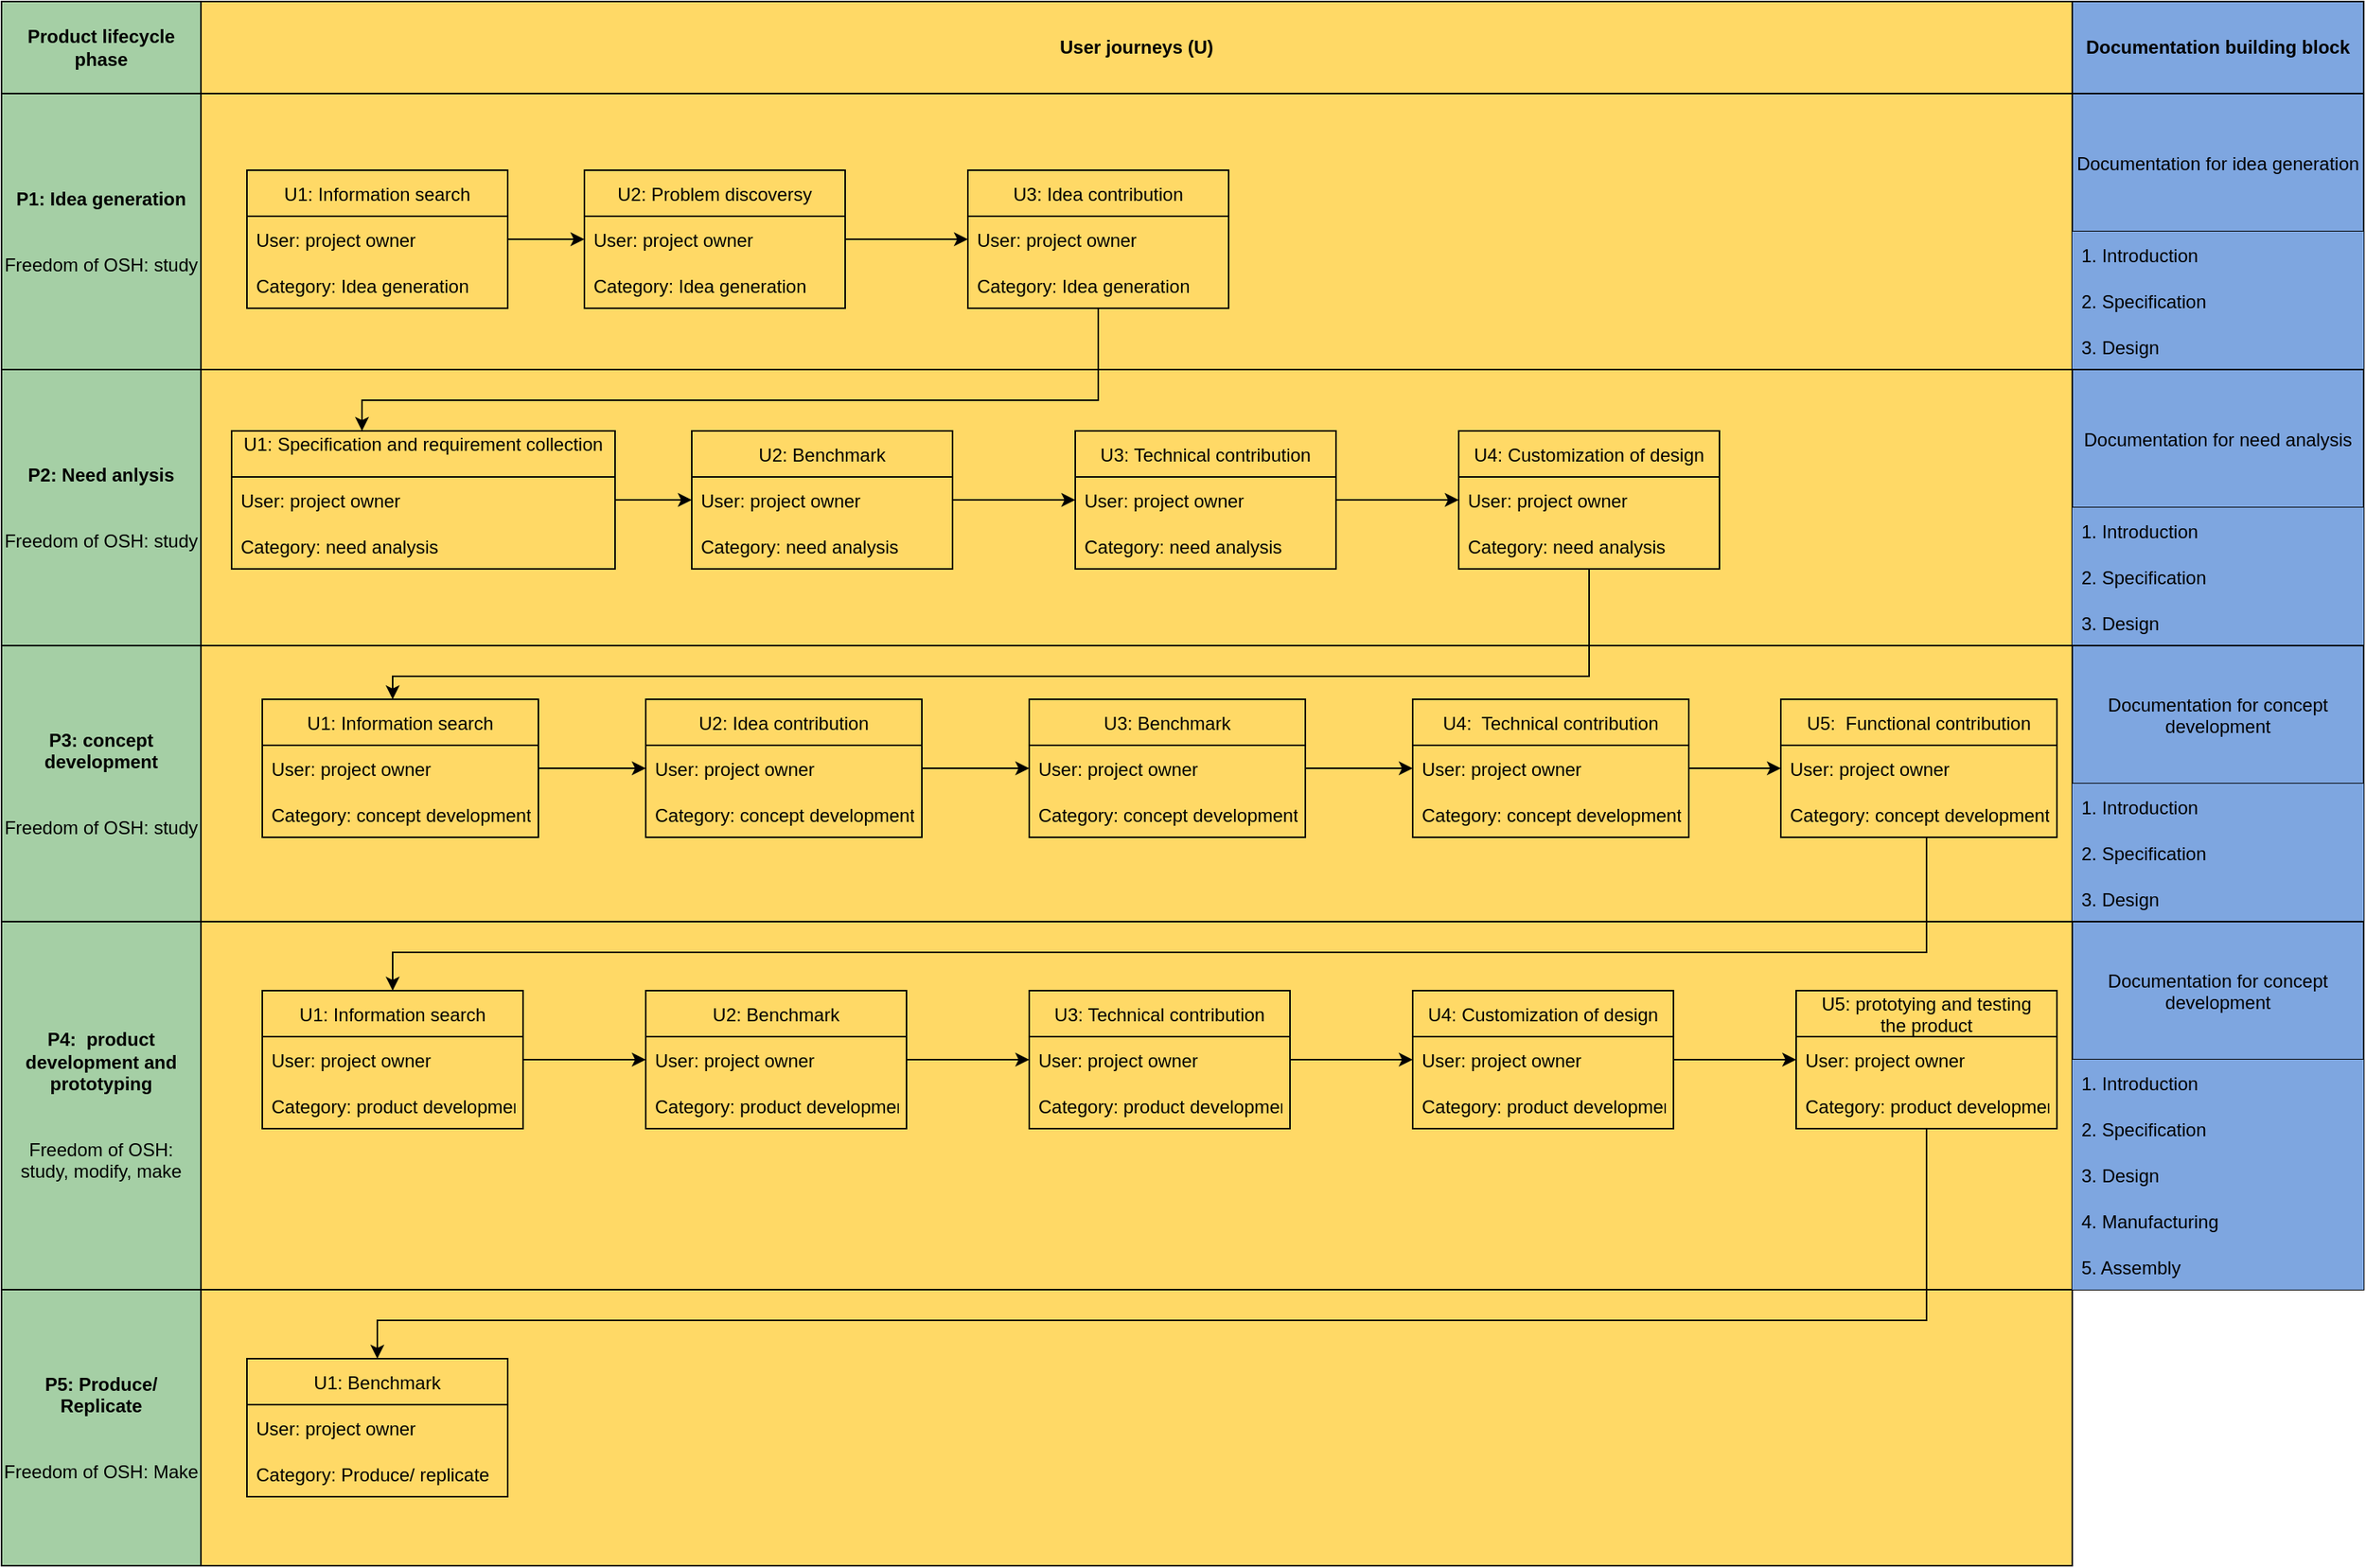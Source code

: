 <mxfile version="15.3.8" type="github">
  <diagram id="PqBIYU05dPy_sP4pm3ZJ" name="Page-1">
    <mxGraphModel dx="988" dy="543" grid="1" gridSize="10" guides="1" tooltips="1" connect="1" arrows="1" fold="1" page="1" pageScale="1" pageWidth="827" pageHeight="1169" math="0" shadow="0">
      <root>
        <mxCell id="0" />
        <mxCell id="1" parent="0" />
        <mxCell id="xGW7fza09lIFAX_tL9IV-149" value="" style="rounded=0;whiteSpace=wrap;html=1;fillColor=#FFD966;" vertex="1" parent="1">
          <mxGeometry x="230" y="880" width="1220" height="180" as="geometry" />
        </mxCell>
        <mxCell id="xGW7fza09lIFAX_tL9IV-121" value="" style="rounded=0;whiteSpace=wrap;html=1;fillColor=#FFD966;" vertex="1" parent="1">
          <mxGeometry x="230" y="640" width="1220" height="240" as="geometry" />
        </mxCell>
        <mxCell id="xGW7fza09lIFAX_tL9IV-95" value="" style="rounded=0;whiteSpace=wrap;html=1;fillColor=#FFD966;" vertex="1" parent="1">
          <mxGeometry x="230" y="460" width="1220" height="180" as="geometry" />
        </mxCell>
        <mxCell id="xGW7fza09lIFAX_tL9IV-64" value="" style="rounded=0;whiteSpace=wrap;html=1;fillColor=#FFD966;" vertex="1" parent="1">
          <mxGeometry x="230" y="280" width="1220" height="180" as="geometry" />
        </mxCell>
        <mxCell id="xGW7fza09lIFAX_tL9IV-52" value="" style="rounded=0;whiteSpace=wrap;html=1;fillColor=#FFD966;" vertex="1" parent="1">
          <mxGeometry x="230" y="100" width="1220" height="180" as="geometry" />
        </mxCell>
        <mxCell id="xGW7fza09lIFAX_tL9IV-37" value="&lt;div&gt;&lt;b&gt;P1: Idea generation&lt;/b&gt;&lt;/div&gt;&lt;div&gt;&lt;br&gt;&lt;/div&gt;&lt;div&gt;&lt;br&gt;&lt;/div&gt;&lt;div&gt;Freedom of OSH: study&lt;br&gt;&lt;/div&gt;" style="rounded=0;whiteSpace=wrap;html=1;fillColor=#A5CFA5;" vertex="1" parent="1">
          <mxGeometry x="100" y="100" width="130" height="180" as="geometry" />
        </mxCell>
        <mxCell id="xGW7fza09lIFAX_tL9IV-38" value="U1: Information search" style="swimlane;fontStyle=0;childLayout=stackLayout;horizontal=1;startSize=30;horizontalStack=0;resizeParent=1;resizeParentMax=0;resizeLast=0;collapsible=1;marginBottom=0;fillColor=#FFD966;" vertex="1" parent="1">
          <mxGeometry x="260" y="150" width="170" height="90" as="geometry" />
        </mxCell>
        <mxCell id="xGW7fza09lIFAX_tL9IV-39" value="User: project owner" style="text;strokeColor=none;fillColor=none;align=left;verticalAlign=middle;spacingLeft=4;spacingRight=4;overflow=hidden;points=[[0,0.5],[1,0.5]];portConstraint=eastwest;rotatable=0;" vertex="1" parent="xGW7fza09lIFAX_tL9IV-38">
          <mxGeometry y="30" width="170" height="30" as="geometry" />
        </mxCell>
        <mxCell id="xGW7fza09lIFAX_tL9IV-40" value="Category: Idea generation" style="text;strokeColor=none;fillColor=none;align=left;verticalAlign=middle;spacingLeft=4;spacingRight=4;overflow=hidden;points=[[0,0.5],[1,0.5]];portConstraint=eastwest;rotatable=0;" vertex="1" parent="xGW7fza09lIFAX_tL9IV-38">
          <mxGeometry y="60" width="170" height="30" as="geometry" />
        </mxCell>
        <mxCell id="xGW7fza09lIFAX_tL9IV-51" value="" style="edgeStyle=orthogonalEdgeStyle;rounded=0;orthogonalLoop=1;jettySize=auto;html=1;" edge="1" parent="1" source="xGW7fza09lIFAX_tL9IV-44" target="xGW7fza09lIFAX_tL9IV-48">
          <mxGeometry relative="1" as="geometry" />
        </mxCell>
        <mxCell id="xGW7fza09lIFAX_tL9IV-44" value="U2: Problem discoversy" style="swimlane;fontStyle=0;childLayout=stackLayout;horizontal=1;startSize=30;horizontalStack=0;resizeParent=1;resizeParentMax=0;resizeLast=0;collapsible=1;marginBottom=0;fillColor=#FFD966;" vertex="1" parent="1">
          <mxGeometry x="480" y="150" width="170" height="90" as="geometry" />
        </mxCell>
        <mxCell id="xGW7fza09lIFAX_tL9IV-45" value="User: project owner" style="text;strokeColor=none;fillColor=none;align=left;verticalAlign=middle;spacingLeft=4;spacingRight=4;overflow=hidden;points=[[0,0.5],[1,0.5]];portConstraint=eastwest;rotatable=0;" vertex="1" parent="xGW7fza09lIFAX_tL9IV-44">
          <mxGeometry y="30" width="170" height="30" as="geometry" />
        </mxCell>
        <mxCell id="xGW7fza09lIFAX_tL9IV-46" value="Category: Idea generation" style="text;strokeColor=none;fillColor=none;align=left;verticalAlign=middle;spacingLeft=4;spacingRight=4;overflow=hidden;points=[[0,0.5],[1,0.5]];portConstraint=eastwest;rotatable=0;" vertex="1" parent="xGW7fza09lIFAX_tL9IV-44">
          <mxGeometry y="60" width="170" height="30" as="geometry" />
        </mxCell>
        <mxCell id="xGW7fza09lIFAX_tL9IV-47" value="" style="endArrow=classic;html=1;exitX=1;exitY=0.5;exitDx=0;exitDy=0;" edge="1" parent="1" source="xGW7fza09lIFAX_tL9IV-39">
          <mxGeometry width="50" height="50" relative="1" as="geometry">
            <mxPoint x="490" y="220" as="sourcePoint" />
            <mxPoint x="480" y="195" as="targetPoint" />
          </mxGeometry>
        </mxCell>
        <mxCell id="xGW7fza09lIFAX_tL9IV-63" value="" style="edgeStyle=orthogonalEdgeStyle;rounded=0;orthogonalLoop=1;jettySize=auto;html=1;" edge="1" parent="1" source="xGW7fza09lIFAX_tL9IV-48" target="xGW7fza09lIFAX_tL9IV-60">
          <mxGeometry relative="1" as="geometry">
            <Array as="points">
              <mxPoint x="815" y="300" />
              <mxPoint x="335" y="300" />
            </Array>
          </mxGeometry>
        </mxCell>
        <mxCell id="xGW7fza09lIFAX_tL9IV-48" value="U3: Idea contribution" style="swimlane;fontStyle=0;childLayout=stackLayout;horizontal=1;startSize=30;horizontalStack=0;resizeParent=1;resizeParentMax=0;resizeLast=0;collapsible=1;marginBottom=0;fillColor=#FFD966;" vertex="1" parent="1">
          <mxGeometry x="730" y="150" width="170" height="90" as="geometry" />
        </mxCell>
        <mxCell id="xGW7fza09lIFAX_tL9IV-49" value="User: project owner" style="text;strokeColor=none;fillColor=none;align=left;verticalAlign=middle;spacingLeft=4;spacingRight=4;overflow=hidden;points=[[0,0.5],[1,0.5]];portConstraint=eastwest;rotatable=0;" vertex="1" parent="xGW7fza09lIFAX_tL9IV-48">
          <mxGeometry y="30" width="170" height="30" as="geometry" />
        </mxCell>
        <mxCell id="xGW7fza09lIFAX_tL9IV-50" value="Category: Idea generation" style="text;strokeColor=none;fillColor=none;align=left;verticalAlign=middle;spacingLeft=4;spacingRight=4;overflow=hidden;points=[[0,0.5],[1,0.5]];portConstraint=eastwest;rotatable=0;" vertex="1" parent="xGW7fza09lIFAX_tL9IV-48">
          <mxGeometry y="60" width="170" height="30" as="geometry" />
        </mxCell>
        <mxCell id="xGW7fza09lIFAX_tL9IV-56" value="Documentation for idea generation" style="swimlane;fontStyle=0;childLayout=stackLayout;horizontal=1;startSize=90;horizontalStack=0;resizeParent=1;resizeParentMax=0;resizeLast=0;collapsible=1;marginBottom=0;fillColor=#7EA6E0;" vertex="1" parent="1">
          <mxGeometry x="1450" y="100" width="190" height="180" as="geometry" />
        </mxCell>
        <mxCell id="xGW7fza09lIFAX_tL9IV-57" value="1. Introduction" style="text;strokeColor=none;fillColor=#7EA6E0;align=left;verticalAlign=middle;spacingLeft=4;spacingRight=4;overflow=hidden;points=[[0,0.5],[1,0.5]];portConstraint=eastwest;rotatable=0;" vertex="1" parent="xGW7fza09lIFAX_tL9IV-56">
          <mxGeometry y="90" width="190" height="30" as="geometry" />
        </mxCell>
        <mxCell id="xGW7fza09lIFAX_tL9IV-58" value="2. Specification" style="text;strokeColor=none;fillColor=#7EA6E0;align=left;verticalAlign=middle;spacingLeft=4;spacingRight=4;overflow=hidden;points=[[0,0.5],[1,0.5]];portConstraint=eastwest;rotatable=0;" vertex="1" parent="xGW7fza09lIFAX_tL9IV-56">
          <mxGeometry y="120" width="190" height="30" as="geometry" />
        </mxCell>
        <mxCell id="xGW7fza09lIFAX_tL9IV-59" value="3. Design" style="text;strokeColor=none;fillColor=#7EA6E0;align=left;verticalAlign=middle;spacingLeft=4;spacingRight=4;overflow=hidden;points=[[0,0.5],[1,0.5]];portConstraint=eastwest;rotatable=0;" vertex="1" parent="xGW7fza09lIFAX_tL9IV-56">
          <mxGeometry y="150" width="190" height="30" as="geometry" />
        </mxCell>
        <mxCell id="xGW7fza09lIFAX_tL9IV-60" value="U1: Specification and requirement collection&#xa;" style="swimlane;fontStyle=0;childLayout=stackLayout;horizontal=1;startSize=30;horizontalStack=0;resizeParent=1;resizeParentMax=0;resizeLast=0;collapsible=1;marginBottom=0;fillColor=#FFD966;" vertex="1" parent="1">
          <mxGeometry x="250" y="320" width="250" height="90" as="geometry" />
        </mxCell>
        <mxCell id="xGW7fza09lIFAX_tL9IV-61" value="User: project owner" style="text;strokeColor=none;fillColor=none;align=left;verticalAlign=middle;spacingLeft=4;spacingRight=4;overflow=hidden;points=[[0,0.5],[1,0.5]];portConstraint=eastwest;rotatable=0;" vertex="1" parent="xGW7fza09lIFAX_tL9IV-60">
          <mxGeometry y="30" width="250" height="30" as="geometry" />
        </mxCell>
        <mxCell id="xGW7fza09lIFAX_tL9IV-62" value="Category: need analysis" style="text;strokeColor=none;fillColor=none;align=left;verticalAlign=middle;spacingLeft=4;spacingRight=4;overflow=hidden;points=[[0,0.5],[1,0.5]];portConstraint=eastwest;rotatable=0;" vertex="1" parent="xGW7fza09lIFAX_tL9IV-60">
          <mxGeometry y="60" width="250" height="30" as="geometry" />
        </mxCell>
        <mxCell id="xGW7fza09lIFAX_tL9IV-65" value="&lt;div&gt;&lt;b&gt;P2: Need anlysis&lt;br&gt;&lt;/b&gt;&lt;/div&gt;&lt;div&gt;&lt;br&gt;&lt;/div&gt;&lt;div&gt;&lt;br&gt;&lt;/div&gt;&lt;div&gt;Freedom of OSH: study&lt;br&gt;&lt;/div&gt;" style="rounded=0;whiteSpace=wrap;html=1;fillColor=#A5CFA5;" vertex="1" parent="1">
          <mxGeometry x="100" y="280" width="130" height="180" as="geometry" />
        </mxCell>
        <mxCell id="xGW7fza09lIFAX_tL9IV-77" value="" style="edgeStyle=orthogonalEdgeStyle;rounded=0;orthogonalLoop=1;jettySize=auto;html=1;" edge="1" parent="1" source="xGW7fza09lIFAX_tL9IV-69" target="xGW7fza09lIFAX_tL9IV-74">
          <mxGeometry relative="1" as="geometry" />
        </mxCell>
        <mxCell id="xGW7fza09lIFAX_tL9IV-69" value="U2: Benchmark" style="swimlane;fontStyle=0;childLayout=stackLayout;horizontal=1;startSize=30;horizontalStack=0;resizeParent=1;resizeParentMax=0;resizeLast=0;collapsible=1;marginBottom=0;fillColor=#FFD966;" vertex="1" parent="1">
          <mxGeometry x="550" y="320" width="170" height="90" as="geometry" />
        </mxCell>
        <mxCell id="xGW7fza09lIFAX_tL9IV-70" value="User: project owner" style="text;strokeColor=none;fillColor=none;align=left;verticalAlign=middle;spacingLeft=4;spacingRight=4;overflow=hidden;points=[[0,0.5],[1,0.5]];portConstraint=eastwest;rotatable=0;" vertex="1" parent="xGW7fza09lIFAX_tL9IV-69">
          <mxGeometry y="30" width="170" height="30" as="geometry" />
        </mxCell>
        <mxCell id="xGW7fza09lIFAX_tL9IV-71" value="Category: need analysis" style="text;strokeColor=none;fillColor=none;align=left;verticalAlign=middle;spacingLeft=4;spacingRight=4;overflow=hidden;points=[[0,0.5],[1,0.5]];portConstraint=eastwest;rotatable=0;" vertex="1" parent="xGW7fza09lIFAX_tL9IV-69">
          <mxGeometry y="60" width="170" height="30" as="geometry" />
        </mxCell>
        <mxCell id="xGW7fza09lIFAX_tL9IV-72" value="" style="endArrow=classic;html=1;exitX=1;exitY=0.5;exitDx=0;exitDy=0;" edge="1" parent="1" source="xGW7fza09lIFAX_tL9IV-61">
          <mxGeometry width="50" height="50" relative="1" as="geometry">
            <mxPoint x="560" y="220" as="sourcePoint" />
            <mxPoint x="550" y="365" as="targetPoint" />
          </mxGeometry>
        </mxCell>
        <mxCell id="xGW7fza09lIFAX_tL9IV-82" value="" style="edgeStyle=orthogonalEdgeStyle;rounded=0;orthogonalLoop=1;jettySize=auto;html=1;" edge="1" parent="1" source="xGW7fza09lIFAX_tL9IV-74" target="xGW7fza09lIFAX_tL9IV-79">
          <mxGeometry relative="1" as="geometry" />
        </mxCell>
        <mxCell id="xGW7fza09lIFAX_tL9IV-74" value="U3: Technical contribution" style="swimlane;fontStyle=0;childLayout=stackLayout;horizontal=1;startSize=30;horizontalStack=0;resizeParent=1;resizeParentMax=0;resizeLast=0;collapsible=1;marginBottom=0;fillColor=#FFD966;" vertex="1" parent="1">
          <mxGeometry x="800" y="320" width="170" height="90" as="geometry" />
        </mxCell>
        <mxCell id="xGW7fza09lIFAX_tL9IV-75" value="User: project owner" style="text;strokeColor=none;fillColor=none;align=left;verticalAlign=middle;spacingLeft=4;spacingRight=4;overflow=hidden;points=[[0,0.5],[1,0.5]];portConstraint=eastwest;rotatable=0;" vertex="1" parent="xGW7fza09lIFAX_tL9IV-74">
          <mxGeometry y="30" width="170" height="30" as="geometry" />
        </mxCell>
        <mxCell id="xGW7fza09lIFAX_tL9IV-76" value="Category: need analysis" style="text;strokeColor=none;fillColor=none;align=left;verticalAlign=middle;spacingLeft=4;spacingRight=4;overflow=hidden;points=[[0,0.5],[1,0.5]];portConstraint=eastwest;rotatable=0;" vertex="1" parent="xGW7fza09lIFAX_tL9IV-74">
          <mxGeometry y="60" width="170" height="30" as="geometry" />
        </mxCell>
        <mxCell id="xGW7fza09lIFAX_tL9IV-99" value="" style="edgeStyle=orthogonalEdgeStyle;rounded=0;orthogonalLoop=1;jettySize=auto;html=1;" edge="1" parent="1" source="xGW7fza09lIFAX_tL9IV-79" target="xGW7fza09lIFAX_tL9IV-96">
          <mxGeometry relative="1" as="geometry">
            <Array as="points">
              <mxPoint x="1135" y="480" />
              <mxPoint x="355" y="480" />
            </Array>
          </mxGeometry>
        </mxCell>
        <mxCell id="xGW7fza09lIFAX_tL9IV-79" value="U4: Customization of design " style="swimlane;fontStyle=0;childLayout=stackLayout;horizontal=1;startSize=30;horizontalStack=0;resizeParent=1;resizeParentMax=0;resizeLast=0;collapsible=1;marginBottom=0;fillColor=#FFD966;" vertex="1" parent="1">
          <mxGeometry x="1050" y="320" width="170" height="90" as="geometry" />
        </mxCell>
        <mxCell id="xGW7fza09lIFAX_tL9IV-80" value="User: project owner" style="text;strokeColor=none;fillColor=none;align=left;verticalAlign=middle;spacingLeft=4;spacingRight=4;overflow=hidden;points=[[0,0.5],[1,0.5]];portConstraint=eastwest;rotatable=0;" vertex="1" parent="xGW7fza09lIFAX_tL9IV-79">
          <mxGeometry y="30" width="170" height="30" as="geometry" />
        </mxCell>
        <mxCell id="xGW7fza09lIFAX_tL9IV-81" value="Category: need analysis" style="text;strokeColor=none;fillColor=none;align=left;verticalAlign=middle;spacingLeft=4;spacingRight=4;overflow=hidden;points=[[0,0.5],[1,0.5]];portConstraint=eastwest;rotatable=0;" vertex="1" parent="xGW7fza09lIFAX_tL9IV-79">
          <mxGeometry y="60" width="170" height="30" as="geometry" />
        </mxCell>
        <mxCell id="xGW7fza09lIFAX_tL9IV-87" value="Documentation for need analysis" style="swimlane;fontStyle=0;childLayout=stackLayout;horizontal=1;startSize=90;horizontalStack=0;resizeParent=1;resizeParentMax=0;resizeLast=0;collapsible=1;marginBottom=0;fillColor=#7EA6E0;" vertex="1" parent="1">
          <mxGeometry x="1450" y="280" width="190" height="180" as="geometry" />
        </mxCell>
        <mxCell id="xGW7fza09lIFAX_tL9IV-88" value="1. Introduction" style="text;strokeColor=none;fillColor=#7EA6E0;align=left;verticalAlign=middle;spacingLeft=4;spacingRight=4;overflow=hidden;points=[[0,0.5],[1,0.5]];portConstraint=eastwest;rotatable=0;" vertex="1" parent="xGW7fza09lIFAX_tL9IV-87">
          <mxGeometry y="90" width="190" height="30" as="geometry" />
        </mxCell>
        <mxCell id="xGW7fza09lIFAX_tL9IV-89" value="2. Specification" style="text;strokeColor=none;fillColor=#7EA6E0;align=left;verticalAlign=middle;spacingLeft=4;spacingRight=4;overflow=hidden;points=[[0,0.5],[1,0.5]];portConstraint=eastwest;rotatable=0;" vertex="1" parent="xGW7fza09lIFAX_tL9IV-87">
          <mxGeometry y="120" width="190" height="30" as="geometry" />
        </mxCell>
        <mxCell id="xGW7fza09lIFAX_tL9IV-90" value="3. Design" style="text;strokeColor=none;fillColor=#7EA6E0;align=left;verticalAlign=middle;spacingLeft=4;spacingRight=4;overflow=hidden;points=[[0,0.5],[1,0.5]];portConstraint=eastwest;rotatable=0;" vertex="1" parent="xGW7fza09lIFAX_tL9IV-87">
          <mxGeometry y="150" width="190" height="30" as="geometry" />
        </mxCell>
        <mxCell id="xGW7fza09lIFAX_tL9IV-91" value="&lt;b&gt;Product lifecycle phase &lt;br&gt;&lt;/b&gt;" style="rounded=0;whiteSpace=wrap;html=1;fillColor=#A5CFA5;" vertex="1" parent="1">
          <mxGeometry x="100" y="40" width="130" height="60" as="geometry" />
        </mxCell>
        <mxCell id="xGW7fza09lIFAX_tL9IV-92" value="&lt;b&gt;User journeys (U) &lt;/b&gt;" style="rounded=0;whiteSpace=wrap;html=1;fillColor=#FFD966;" vertex="1" parent="1">
          <mxGeometry x="230" y="40" width="1220" height="60" as="geometry" />
        </mxCell>
        <mxCell id="xGW7fza09lIFAX_tL9IV-93" value="&lt;b&gt;Documentation building block&lt;/b&gt;" style="rounded=0;whiteSpace=wrap;html=1;fillColor=#7EA6E0;" vertex="1" parent="1">
          <mxGeometry x="1450" y="40" width="190" height="60" as="geometry" />
        </mxCell>
        <mxCell id="xGW7fza09lIFAX_tL9IV-94" value="&lt;div&gt;&lt;b&gt;P3: concept development&lt;br&gt;&lt;/b&gt;&lt;/div&gt;&lt;div&gt;&lt;br&gt;&lt;/div&gt;&lt;div&gt;&lt;br&gt;&lt;/div&gt;&lt;div&gt;Freedom of OSH: study&lt;br&gt;&lt;/div&gt;" style="rounded=0;whiteSpace=wrap;html=1;fillColor=#A5CFA5;" vertex="1" parent="1">
          <mxGeometry x="100" y="460" width="130" height="180" as="geometry" />
        </mxCell>
        <mxCell id="xGW7fza09lIFAX_tL9IV-103" value="" style="edgeStyle=orthogonalEdgeStyle;rounded=0;orthogonalLoop=1;jettySize=auto;html=1;" edge="1" parent="1" source="xGW7fza09lIFAX_tL9IV-96" target="xGW7fza09lIFAX_tL9IV-100">
          <mxGeometry relative="1" as="geometry" />
        </mxCell>
        <mxCell id="xGW7fza09lIFAX_tL9IV-96" value="U1: Information search" style="swimlane;fontStyle=0;childLayout=stackLayout;horizontal=1;startSize=30;horizontalStack=0;resizeParent=1;resizeParentMax=0;resizeLast=0;collapsible=1;marginBottom=0;fillColor=#FFD966;" vertex="1" parent="1">
          <mxGeometry x="270" y="495" width="180" height="90" as="geometry" />
        </mxCell>
        <mxCell id="xGW7fza09lIFAX_tL9IV-97" value="User: project owner" style="text;strokeColor=none;fillColor=none;align=left;verticalAlign=middle;spacingLeft=4;spacingRight=4;overflow=hidden;points=[[0,0.5],[1,0.5]];portConstraint=eastwest;rotatable=0;" vertex="1" parent="xGW7fza09lIFAX_tL9IV-96">
          <mxGeometry y="30" width="180" height="30" as="geometry" />
        </mxCell>
        <mxCell id="xGW7fza09lIFAX_tL9IV-98" value="Category: concept development" style="text;strokeColor=none;fillColor=none;align=left;verticalAlign=middle;spacingLeft=4;spacingRight=4;overflow=hidden;points=[[0,0.5],[1,0.5]];portConstraint=eastwest;rotatable=0;" vertex="1" parent="xGW7fza09lIFAX_tL9IV-96">
          <mxGeometry y="60" width="180" height="30" as="geometry" />
        </mxCell>
        <mxCell id="xGW7fza09lIFAX_tL9IV-107" value="" style="edgeStyle=orthogonalEdgeStyle;rounded=0;orthogonalLoop=1;jettySize=auto;html=1;" edge="1" parent="1" source="xGW7fza09lIFAX_tL9IV-100" target="xGW7fza09lIFAX_tL9IV-104">
          <mxGeometry relative="1" as="geometry" />
        </mxCell>
        <mxCell id="xGW7fza09lIFAX_tL9IV-100" value="U2: Idea contribution" style="swimlane;fontStyle=0;childLayout=stackLayout;horizontal=1;startSize=30;horizontalStack=0;resizeParent=1;resizeParentMax=0;resizeLast=0;collapsible=1;marginBottom=0;fillColor=#FFD966;" vertex="1" parent="1">
          <mxGeometry x="520" y="495" width="180" height="90" as="geometry" />
        </mxCell>
        <mxCell id="xGW7fza09lIFAX_tL9IV-101" value="User: project owner" style="text;strokeColor=none;fillColor=none;align=left;verticalAlign=middle;spacingLeft=4;spacingRight=4;overflow=hidden;points=[[0,0.5],[1,0.5]];portConstraint=eastwest;rotatable=0;" vertex="1" parent="xGW7fza09lIFAX_tL9IV-100">
          <mxGeometry y="30" width="180" height="30" as="geometry" />
        </mxCell>
        <mxCell id="xGW7fza09lIFAX_tL9IV-102" value="Category: concept development" style="text;strokeColor=none;fillColor=none;align=left;verticalAlign=middle;spacingLeft=4;spacingRight=4;overflow=hidden;points=[[0,0.5],[1,0.5]];portConstraint=eastwest;rotatable=0;" vertex="1" parent="xGW7fza09lIFAX_tL9IV-100">
          <mxGeometry y="60" width="180" height="30" as="geometry" />
        </mxCell>
        <mxCell id="xGW7fza09lIFAX_tL9IV-111" value="" style="edgeStyle=orthogonalEdgeStyle;rounded=0;orthogonalLoop=1;jettySize=auto;html=1;" edge="1" parent="1" source="xGW7fza09lIFAX_tL9IV-104" target="xGW7fza09lIFAX_tL9IV-108">
          <mxGeometry relative="1" as="geometry" />
        </mxCell>
        <mxCell id="xGW7fza09lIFAX_tL9IV-104" value="U3: Benchmark" style="swimlane;fontStyle=0;childLayout=stackLayout;horizontal=1;startSize=30;horizontalStack=0;resizeParent=1;resizeParentMax=0;resizeLast=0;collapsible=1;marginBottom=0;fillColor=#FFD966;" vertex="1" parent="1">
          <mxGeometry x="770" y="495" width="180" height="90" as="geometry" />
        </mxCell>
        <mxCell id="xGW7fza09lIFAX_tL9IV-105" value="User: project owner" style="text;strokeColor=none;fillColor=none;align=left;verticalAlign=middle;spacingLeft=4;spacingRight=4;overflow=hidden;points=[[0,0.5],[1,0.5]];portConstraint=eastwest;rotatable=0;" vertex="1" parent="xGW7fza09lIFAX_tL9IV-104">
          <mxGeometry y="30" width="180" height="30" as="geometry" />
        </mxCell>
        <mxCell id="xGW7fza09lIFAX_tL9IV-106" value="Category: concept development" style="text;strokeColor=none;fillColor=none;align=left;verticalAlign=middle;spacingLeft=4;spacingRight=4;overflow=hidden;points=[[0,0.5],[1,0.5]];portConstraint=eastwest;rotatable=0;" vertex="1" parent="xGW7fza09lIFAX_tL9IV-104">
          <mxGeometry y="60" width="180" height="30" as="geometry" />
        </mxCell>
        <mxCell id="xGW7fza09lIFAX_tL9IV-115" value="" style="edgeStyle=orthogonalEdgeStyle;rounded=0;orthogonalLoop=1;jettySize=auto;html=1;" edge="1" parent="1" source="xGW7fza09lIFAX_tL9IV-108" target="xGW7fza09lIFAX_tL9IV-112">
          <mxGeometry relative="1" as="geometry" />
        </mxCell>
        <mxCell id="xGW7fza09lIFAX_tL9IV-108" value="U4:  Technical contribution" style="swimlane;fontStyle=0;childLayout=stackLayout;horizontal=1;startSize=30;horizontalStack=0;resizeParent=1;resizeParentMax=0;resizeLast=0;collapsible=1;marginBottom=0;fillColor=#FFD966;" vertex="1" parent="1">
          <mxGeometry x="1020" y="495" width="180" height="90" as="geometry" />
        </mxCell>
        <mxCell id="xGW7fza09lIFAX_tL9IV-109" value="User: project owner" style="text;strokeColor=none;fillColor=none;align=left;verticalAlign=middle;spacingLeft=4;spacingRight=4;overflow=hidden;points=[[0,0.5],[1,0.5]];portConstraint=eastwest;rotatable=0;" vertex="1" parent="xGW7fza09lIFAX_tL9IV-108">
          <mxGeometry y="30" width="180" height="30" as="geometry" />
        </mxCell>
        <mxCell id="xGW7fza09lIFAX_tL9IV-110" value="Category: concept development" style="text;strokeColor=none;fillColor=none;align=left;verticalAlign=middle;spacingLeft=4;spacingRight=4;overflow=hidden;points=[[0,0.5],[1,0.5]];portConstraint=eastwest;rotatable=0;" vertex="1" parent="xGW7fza09lIFAX_tL9IV-108">
          <mxGeometry y="60" width="180" height="30" as="geometry" />
        </mxCell>
        <mxCell id="xGW7fza09lIFAX_tL9IV-125" value="" style="edgeStyle=orthogonalEdgeStyle;rounded=0;orthogonalLoop=1;jettySize=auto;html=1;" edge="1" parent="1" source="xGW7fza09lIFAX_tL9IV-112" target="xGW7fza09lIFAX_tL9IV-122">
          <mxGeometry relative="1" as="geometry">
            <Array as="points">
              <mxPoint x="1355" y="660" />
              <mxPoint x="355" y="660" />
            </Array>
          </mxGeometry>
        </mxCell>
        <mxCell id="xGW7fza09lIFAX_tL9IV-112" value="U5:  Functional contribution" style="swimlane;fontStyle=0;childLayout=stackLayout;horizontal=1;startSize=30;horizontalStack=0;resizeParent=1;resizeParentMax=0;resizeLast=0;collapsible=1;marginBottom=0;fillColor=#FFD966;" vertex="1" parent="1">
          <mxGeometry x="1260" y="495" width="180" height="90" as="geometry" />
        </mxCell>
        <mxCell id="xGW7fza09lIFAX_tL9IV-113" value="User: project owner" style="text;strokeColor=none;fillColor=none;align=left;verticalAlign=middle;spacingLeft=4;spacingRight=4;overflow=hidden;points=[[0,0.5],[1,0.5]];portConstraint=eastwest;rotatable=0;" vertex="1" parent="xGW7fza09lIFAX_tL9IV-112">
          <mxGeometry y="30" width="180" height="30" as="geometry" />
        </mxCell>
        <mxCell id="xGW7fza09lIFAX_tL9IV-114" value="Category: concept development" style="text;strokeColor=none;fillColor=none;align=left;verticalAlign=middle;spacingLeft=4;spacingRight=4;overflow=hidden;points=[[0,0.5],[1,0.5]];portConstraint=eastwest;rotatable=0;" vertex="1" parent="xGW7fza09lIFAX_tL9IV-112">
          <mxGeometry y="60" width="180" height="30" as="geometry" />
        </mxCell>
        <mxCell id="xGW7fza09lIFAX_tL9IV-116" value="Documentation for concept&#xa; development" style="swimlane;fontStyle=0;childLayout=stackLayout;horizontal=1;startSize=90;horizontalStack=0;resizeParent=1;resizeParentMax=0;resizeLast=0;collapsible=1;marginBottom=0;fillColor=#7EA6E0;" vertex="1" parent="1">
          <mxGeometry x="1450" y="460" width="190" height="180" as="geometry" />
        </mxCell>
        <mxCell id="xGW7fza09lIFAX_tL9IV-117" value="1. Introduction" style="text;strokeColor=none;fillColor=#7EA6E0;align=left;verticalAlign=middle;spacingLeft=4;spacingRight=4;overflow=hidden;points=[[0,0.5],[1,0.5]];portConstraint=eastwest;rotatable=0;" vertex="1" parent="xGW7fza09lIFAX_tL9IV-116">
          <mxGeometry y="90" width="190" height="30" as="geometry" />
        </mxCell>
        <mxCell id="xGW7fza09lIFAX_tL9IV-118" value="2. Specification" style="text;strokeColor=none;fillColor=#7EA6E0;align=left;verticalAlign=middle;spacingLeft=4;spacingRight=4;overflow=hidden;points=[[0,0.5],[1,0.5]];portConstraint=eastwest;rotatable=0;" vertex="1" parent="xGW7fza09lIFAX_tL9IV-116">
          <mxGeometry y="120" width="190" height="30" as="geometry" />
        </mxCell>
        <mxCell id="xGW7fza09lIFAX_tL9IV-119" value="3. Design" style="text;strokeColor=none;fillColor=#7EA6E0;align=left;verticalAlign=middle;spacingLeft=4;spacingRight=4;overflow=hidden;points=[[0,0.5],[1,0.5]];portConstraint=eastwest;rotatable=0;" vertex="1" parent="xGW7fza09lIFAX_tL9IV-116">
          <mxGeometry y="150" width="190" height="30" as="geometry" />
        </mxCell>
        <mxCell id="xGW7fza09lIFAX_tL9IV-120" value="&lt;div&gt;&lt;b&gt;P4:&amp;nbsp; product development and prototyping&lt;br&gt;&lt;/b&gt;&lt;/div&gt;&lt;div&gt;&lt;br&gt;&lt;/div&gt;&lt;div&gt;&lt;br&gt;&lt;/div&gt;&lt;div&gt;Freedom of OSH: study, modify, make&lt;br&gt;&lt;/div&gt;" style="rounded=0;whiteSpace=wrap;html=1;fillColor=#A5CFA5;" vertex="1" parent="1">
          <mxGeometry x="100" y="640" width="130" height="240" as="geometry" />
        </mxCell>
        <mxCell id="xGW7fza09lIFAX_tL9IV-129" value="" style="edgeStyle=orthogonalEdgeStyle;rounded=0;orthogonalLoop=1;jettySize=auto;html=1;" edge="1" parent="1" source="xGW7fza09lIFAX_tL9IV-122" target="xGW7fza09lIFAX_tL9IV-126">
          <mxGeometry relative="1" as="geometry" />
        </mxCell>
        <mxCell id="xGW7fza09lIFAX_tL9IV-122" value="U1: Information search" style="swimlane;fontStyle=0;childLayout=stackLayout;horizontal=1;startSize=30;horizontalStack=0;resizeParent=1;resizeParentMax=0;resizeLast=0;collapsible=1;marginBottom=0;fillColor=#FFD966;" vertex="1" parent="1">
          <mxGeometry x="270" y="685" width="170" height="90" as="geometry" />
        </mxCell>
        <mxCell id="xGW7fza09lIFAX_tL9IV-123" value="User: project owner" style="text;strokeColor=none;fillColor=none;align=left;verticalAlign=middle;spacingLeft=4;spacingRight=4;overflow=hidden;points=[[0,0.5],[1,0.5]];portConstraint=eastwest;rotatable=0;" vertex="1" parent="xGW7fza09lIFAX_tL9IV-122">
          <mxGeometry y="30" width="170" height="30" as="geometry" />
        </mxCell>
        <mxCell id="xGW7fza09lIFAX_tL9IV-124" value="Category: product development" style="text;strokeColor=none;fillColor=none;align=left;verticalAlign=middle;spacingLeft=4;spacingRight=4;overflow=hidden;points=[[0,0.5],[1,0.5]];portConstraint=eastwest;rotatable=0;" vertex="1" parent="xGW7fza09lIFAX_tL9IV-122">
          <mxGeometry y="60" width="170" height="30" as="geometry" />
        </mxCell>
        <mxCell id="xGW7fza09lIFAX_tL9IV-133" value="" style="edgeStyle=orthogonalEdgeStyle;rounded=0;orthogonalLoop=1;jettySize=auto;html=1;" edge="1" parent="1" source="xGW7fza09lIFAX_tL9IV-126" target="xGW7fza09lIFAX_tL9IV-130">
          <mxGeometry relative="1" as="geometry" />
        </mxCell>
        <mxCell id="xGW7fza09lIFAX_tL9IV-126" value="U2: Benchmark" style="swimlane;fontStyle=0;childLayout=stackLayout;horizontal=1;startSize=30;horizontalStack=0;resizeParent=1;resizeParentMax=0;resizeLast=0;collapsible=1;marginBottom=0;fillColor=#FFD966;" vertex="1" parent="1">
          <mxGeometry x="520" y="685" width="170" height="90" as="geometry" />
        </mxCell>
        <mxCell id="xGW7fza09lIFAX_tL9IV-127" value="User: project owner" style="text;strokeColor=none;fillColor=none;align=left;verticalAlign=middle;spacingLeft=4;spacingRight=4;overflow=hidden;points=[[0,0.5],[1,0.5]];portConstraint=eastwest;rotatable=0;" vertex="1" parent="xGW7fza09lIFAX_tL9IV-126">
          <mxGeometry y="30" width="170" height="30" as="geometry" />
        </mxCell>
        <mxCell id="xGW7fza09lIFAX_tL9IV-128" value="Category: product development" style="text;strokeColor=none;fillColor=none;align=left;verticalAlign=middle;spacingLeft=4;spacingRight=4;overflow=hidden;points=[[0,0.5],[1,0.5]];portConstraint=eastwest;rotatable=0;" vertex="1" parent="xGW7fza09lIFAX_tL9IV-126">
          <mxGeometry y="60" width="170" height="30" as="geometry" />
        </mxCell>
        <mxCell id="xGW7fza09lIFAX_tL9IV-137" value="" style="edgeStyle=orthogonalEdgeStyle;rounded=0;orthogonalLoop=1;jettySize=auto;html=1;" edge="1" parent="1" source="xGW7fza09lIFAX_tL9IV-130" target="xGW7fza09lIFAX_tL9IV-134">
          <mxGeometry relative="1" as="geometry" />
        </mxCell>
        <mxCell id="xGW7fza09lIFAX_tL9IV-130" value="U3: Technical contribution" style="swimlane;fontStyle=0;childLayout=stackLayout;horizontal=1;startSize=30;horizontalStack=0;resizeParent=1;resizeParentMax=0;resizeLast=0;collapsible=1;marginBottom=0;fillColor=#FFD966;" vertex="1" parent="1">
          <mxGeometry x="770" y="685" width="170" height="90" as="geometry" />
        </mxCell>
        <mxCell id="xGW7fza09lIFAX_tL9IV-131" value="User: project owner" style="text;strokeColor=none;fillColor=none;align=left;verticalAlign=middle;spacingLeft=4;spacingRight=4;overflow=hidden;points=[[0,0.5],[1,0.5]];portConstraint=eastwest;rotatable=0;" vertex="1" parent="xGW7fza09lIFAX_tL9IV-130">
          <mxGeometry y="30" width="170" height="30" as="geometry" />
        </mxCell>
        <mxCell id="xGW7fza09lIFAX_tL9IV-132" value="Category: product development" style="text;strokeColor=none;fillColor=none;align=left;verticalAlign=middle;spacingLeft=4;spacingRight=4;overflow=hidden;points=[[0,0.5],[1,0.5]];portConstraint=eastwest;rotatable=0;" vertex="1" parent="xGW7fza09lIFAX_tL9IV-130">
          <mxGeometry y="60" width="170" height="30" as="geometry" />
        </mxCell>
        <mxCell id="xGW7fza09lIFAX_tL9IV-141" value="" style="edgeStyle=orthogonalEdgeStyle;rounded=0;orthogonalLoop=1;jettySize=auto;html=1;" edge="1" parent="1" source="xGW7fza09lIFAX_tL9IV-134" target="xGW7fza09lIFAX_tL9IV-138">
          <mxGeometry relative="1" as="geometry" />
        </mxCell>
        <mxCell id="xGW7fza09lIFAX_tL9IV-134" value="U4: Customization of design" style="swimlane;fontStyle=0;childLayout=stackLayout;horizontal=1;startSize=30;horizontalStack=0;resizeParent=1;resizeParentMax=0;resizeLast=0;collapsible=1;marginBottom=0;fillColor=#FFD966;" vertex="1" parent="1">
          <mxGeometry x="1020" y="685" width="170" height="90" as="geometry" />
        </mxCell>
        <mxCell id="xGW7fza09lIFAX_tL9IV-135" value="User: project owner" style="text;strokeColor=none;fillColor=none;align=left;verticalAlign=middle;spacingLeft=4;spacingRight=4;overflow=hidden;points=[[0,0.5],[1,0.5]];portConstraint=eastwest;rotatable=0;" vertex="1" parent="xGW7fza09lIFAX_tL9IV-134">
          <mxGeometry y="30" width="170" height="30" as="geometry" />
        </mxCell>
        <mxCell id="xGW7fza09lIFAX_tL9IV-136" value="Category: product development" style="text;strokeColor=none;fillColor=none;align=left;verticalAlign=middle;spacingLeft=4;spacingRight=4;overflow=hidden;points=[[0,0.5],[1,0.5]];portConstraint=eastwest;rotatable=0;" vertex="1" parent="xGW7fza09lIFAX_tL9IV-134">
          <mxGeometry y="60" width="170" height="30" as="geometry" />
        </mxCell>
        <mxCell id="xGW7fza09lIFAX_tL9IV-158" value="" style="edgeStyle=orthogonalEdgeStyle;rounded=0;orthogonalLoop=1;jettySize=auto;html=1;" edge="1" parent="1" source="xGW7fza09lIFAX_tL9IV-138" target="xGW7fza09lIFAX_tL9IV-155">
          <mxGeometry relative="1" as="geometry">
            <Array as="points">
              <mxPoint x="1355" y="900" />
              <mxPoint x="345" y="900" />
            </Array>
          </mxGeometry>
        </mxCell>
        <mxCell id="xGW7fza09lIFAX_tL9IV-138" value="U5: prototying and testing &#xa;the product" style="swimlane;fontStyle=0;childLayout=stackLayout;horizontal=1;startSize=30;horizontalStack=0;resizeParent=1;resizeParentMax=0;resizeLast=0;collapsible=1;marginBottom=0;fillColor=#FFD966;" vertex="1" parent="1">
          <mxGeometry x="1270" y="685" width="170" height="90" as="geometry" />
        </mxCell>
        <mxCell id="xGW7fza09lIFAX_tL9IV-139" value="User: project owner" style="text;strokeColor=none;fillColor=none;align=left;verticalAlign=middle;spacingLeft=4;spacingRight=4;overflow=hidden;points=[[0,0.5],[1,0.5]];portConstraint=eastwest;rotatable=0;" vertex="1" parent="xGW7fza09lIFAX_tL9IV-138">
          <mxGeometry y="30" width="170" height="30" as="geometry" />
        </mxCell>
        <mxCell id="xGW7fza09lIFAX_tL9IV-140" value="Category: product development" style="text;strokeColor=none;fillColor=none;align=left;verticalAlign=middle;spacingLeft=4;spacingRight=4;overflow=hidden;points=[[0,0.5],[1,0.5]];portConstraint=eastwest;rotatable=0;" vertex="1" parent="xGW7fza09lIFAX_tL9IV-138">
          <mxGeometry y="60" width="170" height="30" as="geometry" />
        </mxCell>
        <mxCell id="xGW7fza09lIFAX_tL9IV-142" value="Documentation for concept&#xa; development" style="swimlane;fontStyle=0;childLayout=stackLayout;horizontal=1;startSize=90;horizontalStack=0;resizeParent=1;resizeParentMax=0;resizeLast=0;collapsible=1;marginBottom=0;fillColor=#7EA6E0;" vertex="1" parent="1">
          <mxGeometry x="1450" y="640" width="190" height="240" as="geometry" />
        </mxCell>
        <mxCell id="xGW7fza09lIFAX_tL9IV-143" value="1. Introduction" style="text;strokeColor=none;fillColor=#7EA6E0;align=left;verticalAlign=middle;spacingLeft=4;spacingRight=4;overflow=hidden;points=[[0,0.5],[1,0.5]];portConstraint=eastwest;rotatable=0;" vertex="1" parent="xGW7fza09lIFAX_tL9IV-142">
          <mxGeometry y="90" width="190" height="30" as="geometry" />
        </mxCell>
        <mxCell id="xGW7fza09lIFAX_tL9IV-144" value="2. Specification" style="text;strokeColor=none;fillColor=#7EA6E0;align=left;verticalAlign=middle;spacingLeft=4;spacingRight=4;overflow=hidden;points=[[0,0.5],[1,0.5]];portConstraint=eastwest;rotatable=0;" vertex="1" parent="xGW7fza09lIFAX_tL9IV-142">
          <mxGeometry y="120" width="190" height="30" as="geometry" />
        </mxCell>
        <mxCell id="xGW7fza09lIFAX_tL9IV-145" value="3. Design" style="text;strokeColor=none;fillColor=#7EA6E0;align=left;verticalAlign=middle;spacingLeft=4;spacingRight=4;overflow=hidden;points=[[0,0.5],[1,0.5]];portConstraint=eastwest;rotatable=0;" vertex="1" parent="xGW7fza09lIFAX_tL9IV-142">
          <mxGeometry y="150" width="190" height="30" as="geometry" />
        </mxCell>
        <mxCell id="xGW7fza09lIFAX_tL9IV-146" value="4. Manufacturing" style="text;strokeColor=none;fillColor=#7EA6E0;align=left;verticalAlign=middle;spacingLeft=4;spacingRight=4;overflow=hidden;points=[[0,0.5],[1,0.5]];portConstraint=eastwest;rotatable=0;" vertex="1" parent="xGW7fza09lIFAX_tL9IV-142">
          <mxGeometry y="180" width="190" height="30" as="geometry" />
        </mxCell>
        <mxCell id="xGW7fza09lIFAX_tL9IV-147" value="5. Assembly" style="text;strokeColor=none;fillColor=#7EA6E0;align=left;verticalAlign=middle;spacingLeft=4;spacingRight=4;overflow=hidden;points=[[0,0.5],[1,0.5]];portConstraint=eastwest;rotatable=0;" vertex="1" parent="xGW7fza09lIFAX_tL9IV-142">
          <mxGeometry y="210" width="190" height="30" as="geometry" />
        </mxCell>
        <mxCell id="xGW7fza09lIFAX_tL9IV-148" value="&lt;div&gt;&lt;b&gt;P5: Produce/ Replicate&lt;br&gt;&lt;/b&gt;&lt;/div&gt;&lt;div&gt;&lt;br&gt;&lt;/div&gt;&lt;div&gt;&lt;br&gt;&lt;/div&gt;&lt;div&gt;Freedom of OSH: Make&lt;br&gt;&lt;/div&gt;" style="rounded=0;whiteSpace=wrap;html=1;fillColor=#A5CFA5;" vertex="1" parent="1">
          <mxGeometry x="100" y="880" width="130" height="180" as="geometry" />
        </mxCell>
        <mxCell id="xGW7fza09lIFAX_tL9IV-155" value="U1: Benchmark" style="swimlane;fontStyle=0;childLayout=stackLayout;horizontal=1;startSize=30;horizontalStack=0;resizeParent=1;resizeParentMax=0;resizeLast=0;collapsible=1;marginBottom=0;fillColor=#FFD966;" vertex="1" parent="1">
          <mxGeometry x="260" y="925" width="170" height="90" as="geometry" />
        </mxCell>
        <mxCell id="xGW7fza09lIFAX_tL9IV-156" value="User: project owner" style="text;strokeColor=none;fillColor=none;align=left;verticalAlign=middle;spacingLeft=4;spacingRight=4;overflow=hidden;points=[[0,0.5],[1,0.5]];portConstraint=eastwest;rotatable=0;" vertex="1" parent="xGW7fza09lIFAX_tL9IV-155">
          <mxGeometry y="30" width="170" height="30" as="geometry" />
        </mxCell>
        <mxCell id="xGW7fza09lIFAX_tL9IV-157" value="Category: Produce/ replicate" style="text;strokeColor=none;fillColor=none;align=left;verticalAlign=middle;spacingLeft=4;spacingRight=4;overflow=hidden;points=[[0,0.5],[1,0.5]];portConstraint=eastwest;rotatable=0;" vertex="1" parent="xGW7fza09lIFAX_tL9IV-155">
          <mxGeometry y="60" width="170" height="30" as="geometry" />
        </mxCell>
      </root>
    </mxGraphModel>
  </diagram>
</mxfile>
